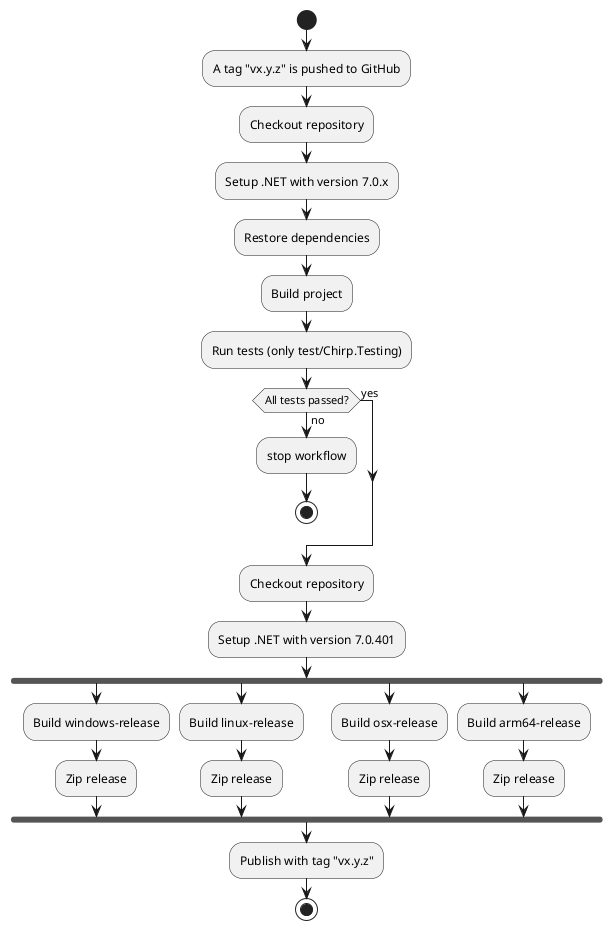 @startuml Autorelease
start
:A tag "vx.y.z" is pushed to GitHub;
:Checkout repository;
:Setup .NET with version 7.0.x;
:Restore dependencies;
:Build project;
:Run tests (only test/Chirp.Testing);

if (All tests passed?) then (yes)
else (no)
	:stop workflow;
	stop
endif

:Checkout repository;
:Setup .NET with version 7.0.401;
fork
	:Build windows-release;
	:Zip release;
fork again
	:Build linux-release;
	:Zip release;
	fork again
	:Build osx-release;
	:Zip release;
	fork again
	:Build arm64-release;
	:Zip release;
end fork
:Publish with tag "vx.y.z";

stop
@enduml

